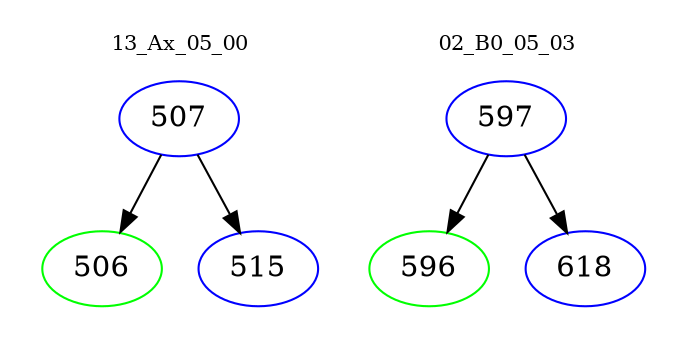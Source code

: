 digraph{
subgraph cluster_0 {
color = white
label = "13_Ax_05_00";
fontsize=10;
T0_507 [label="507", color="blue"]
T0_507 -> T0_506 [color="black"]
T0_506 [label="506", color="green"]
T0_507 -> T0_515 [color="black"]
T0_515 [label="515", color="blue"]
}
subgraph cluster_1 {
color = white
label = "02_B0_05_03";
fontsize=10;
T1_597 [label="597", color="blue"]
T1_597 -> T1_596 [color="black"]
T1_596 [label="596", color="green"]
T1_597 -> T1_618 [color="black"]
T1_618 [label="618", color="blue"]
}
}
